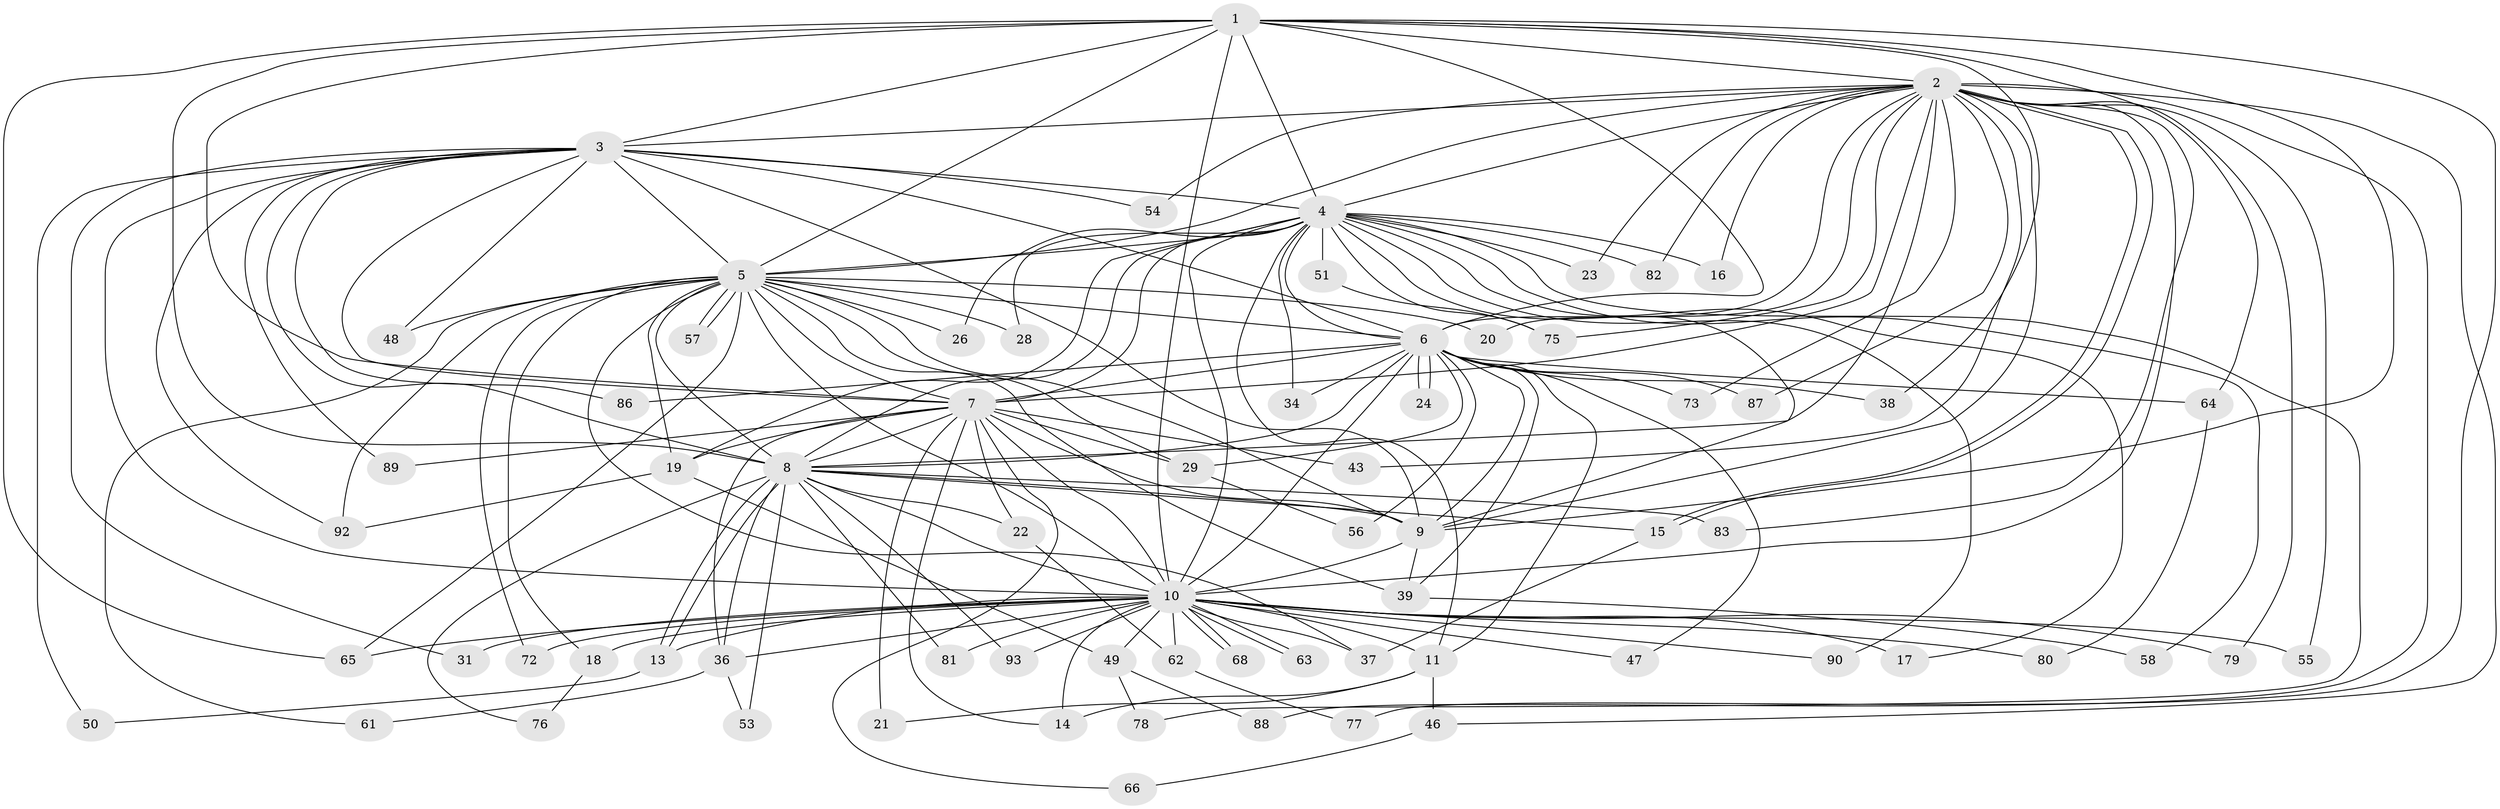 // Generated by graph-tools (version 1.1) at 2025/51/02/27/25 19:51:50]
// undirected, 70 vertices, 176 edges
graph export_dot {
graph [start="1"]
  node [color=gray90,style=filled];
  1 [super="+71"];
  2 [super="+44"];
  3 [super="+12"];
  4 [super="+42"];
  5 [super="+74"];
  6 [super="+35"];
  7 [super="+69"];
  8 [super="+27"];
  9 [super="+25"];
  10 [super="+32"];
  11 [super="+52"];
  13 [super="+45"];
  14 [super="+85"];
  15 [super="+41"];
  16;
  17;
  18;
  19 [super="+59"];
  20;
  21 [super="+30"];
  22;
  23;
  24;
  26;
  28;
  29 [super="+33"];
  31;
  34;
  36 [super="+40"];
  37 [super="+84"];
  38;
  39 [super="+70"];
  43;
  46;
  47;
  48;
  49;
  50;
  51;
  53;
  54 [super="+60"];
  55;
  56;
  57;
  58;
  61;
  62;
  63;
  64;
  65 [super="+67"];
  66;
  68;
  72;
  73;
  75 [super="+91"];
  76;
  77;
  78;
  79;
  80;
  81;
  82;
  83;
  86;
  87;
  88;
  89;
  90;
  92 [super="+94"];
  93;
  1 -- 2;
  1 -- 3;
  1 -- 4;
  1 -- 5;
  1 -- 6;
  1 -- 7;
  1 -- 8;
  1 -- 9;
  1 -- 10;
  1 -- 38;
  1 -- 64;
  1 -- 65;
  1 -- 77;
  2 -- 3 [weight=2];
  2 -- 4;
  2 -- 5;
  2 -- 6;
  2 -- 7;
  2 -- 8 [weight=2];
  2 -- 9 [weight=2];
  2 -- 10;
  2 -- 15;
  2 -- 15;
  2 -- 16;
  2 -- 20;
  2 -- 23;
  2 -- 43;
  2 -- 54;
  2 -- 55;
  2 -- 73;
  2 -- 79;
  2 -- 82;
  2 -- 87;
  2 -- 88;
  2 -- 83;
  2 -- 46;
  2 -- 75;
  3 -- 4;
  3 -- 5;
  3 -- 6 [weight=2];
  3 -- 7;
  3 -- 8;
  3 -- 9;
  3 -- 10;
  3 -- 31;
  3 -- 48;
  3 -- 54;
  3 -- 89;
  3 -- 92;
  3 -- 86;
  3 -- 50;
  4 -- 5;
  4 -- 6 [weight=2];
  4 -- 7;
  4 -- 8;
  4 -- 9;
  4 -- 10;
  4 -- 11;
  4 -- 16;
  4 -- 17;
  4 -- 19;
  4 -- 23;
  4 -- 26;
  4 -- 28;
  4 -- 34;
  4 -- 51 [weight=2];
  4 -- 58;
  4 -- 75;
  4 -- 78;
  4 -- 82;
  4 -- 90;
  5 -- 6;
  5 -- 7;
  5 -- 8;
  5 -- 9;
  5 -- 10;
  5 -- 18;
  5 -- 19 [weight=2];
  5 -- 20;
  5 -- 26;
  5 -- 28;
  5 -- 29;
  5 -- 37;
  5 -- 48;
  5 -- 57;
  5 -- 57;
  5 -- 61;
  5 -- 65;
  5 -- 72;
  5 -- 92;
  5 -- 39;
  6 -- 7 [weight=2];
  6 -- 8;
  6 -- 9;
  6 -- 10;
  6 -- 24;
  6 -- 24;
  6 -- 34;
  6 -- 39;
  6 -- 47;
  6 -- 64;
  6 -- 73;
  6 -- 86;
  6 -- 87;
  6 -- 11;
  6 -- 56;
  6 -- 38;
  6 -- 29;
  7 -- 8;
  7 -- 9 [weight=2];
  7 -- 10;
  7 -- 14;
  7 -- 21 [weight=2];
  7 -- 22;
  7 -- 29;
  7 -- 36;
  7 -- 43;
  7 -- 66;
  7 -- 89;
  7 -- 19;
  8 -- 9;
  8 -- 10;
  8 -- 13;
  8 -- 13;
  8 -- 22;
  8 -- 53;
  8 -- 76;
  8 -- 81;
  8 -- 83;
  8 -- 93;
  8 -- 15;
  8 -- 36;
  9 -- 10;
  9 -- 39;
  10 -- 11;
  10 -- 14;
  10 -- 17;
  10 -- 18;
  10 -- 31;
  10 -- 36;
  10 -- 47;
  10 -- 49;
  10 -- 55;
  10 -- 62;
  10 -- 63;
  10 -- 63;
  10 -- 68;
  10 -- 68;
  10 -- 72;
  10 -- 79;
  10 -- 80;
  10 -- 81;
  10 -- 90;
  10 -- 93;
  10 -- 37;
  10 -- 13;
  10 -- 65;
  11 -- 21;
  11 -- 46;
  11 -- 14;
  13 -- 50;
  15 -- 37;
  18 -- 76;
  19 -- 49;
  19 -- 92;
  22 -- 62;
  29 -- 56;
  36 -- 61;
  36 -- 53;
  39 -- 58;
  46 -- 66;
  49 -- 78;
  49 -- 88;
  51 -- 75;
  62 -- 77;
  64 -- 80;
}
